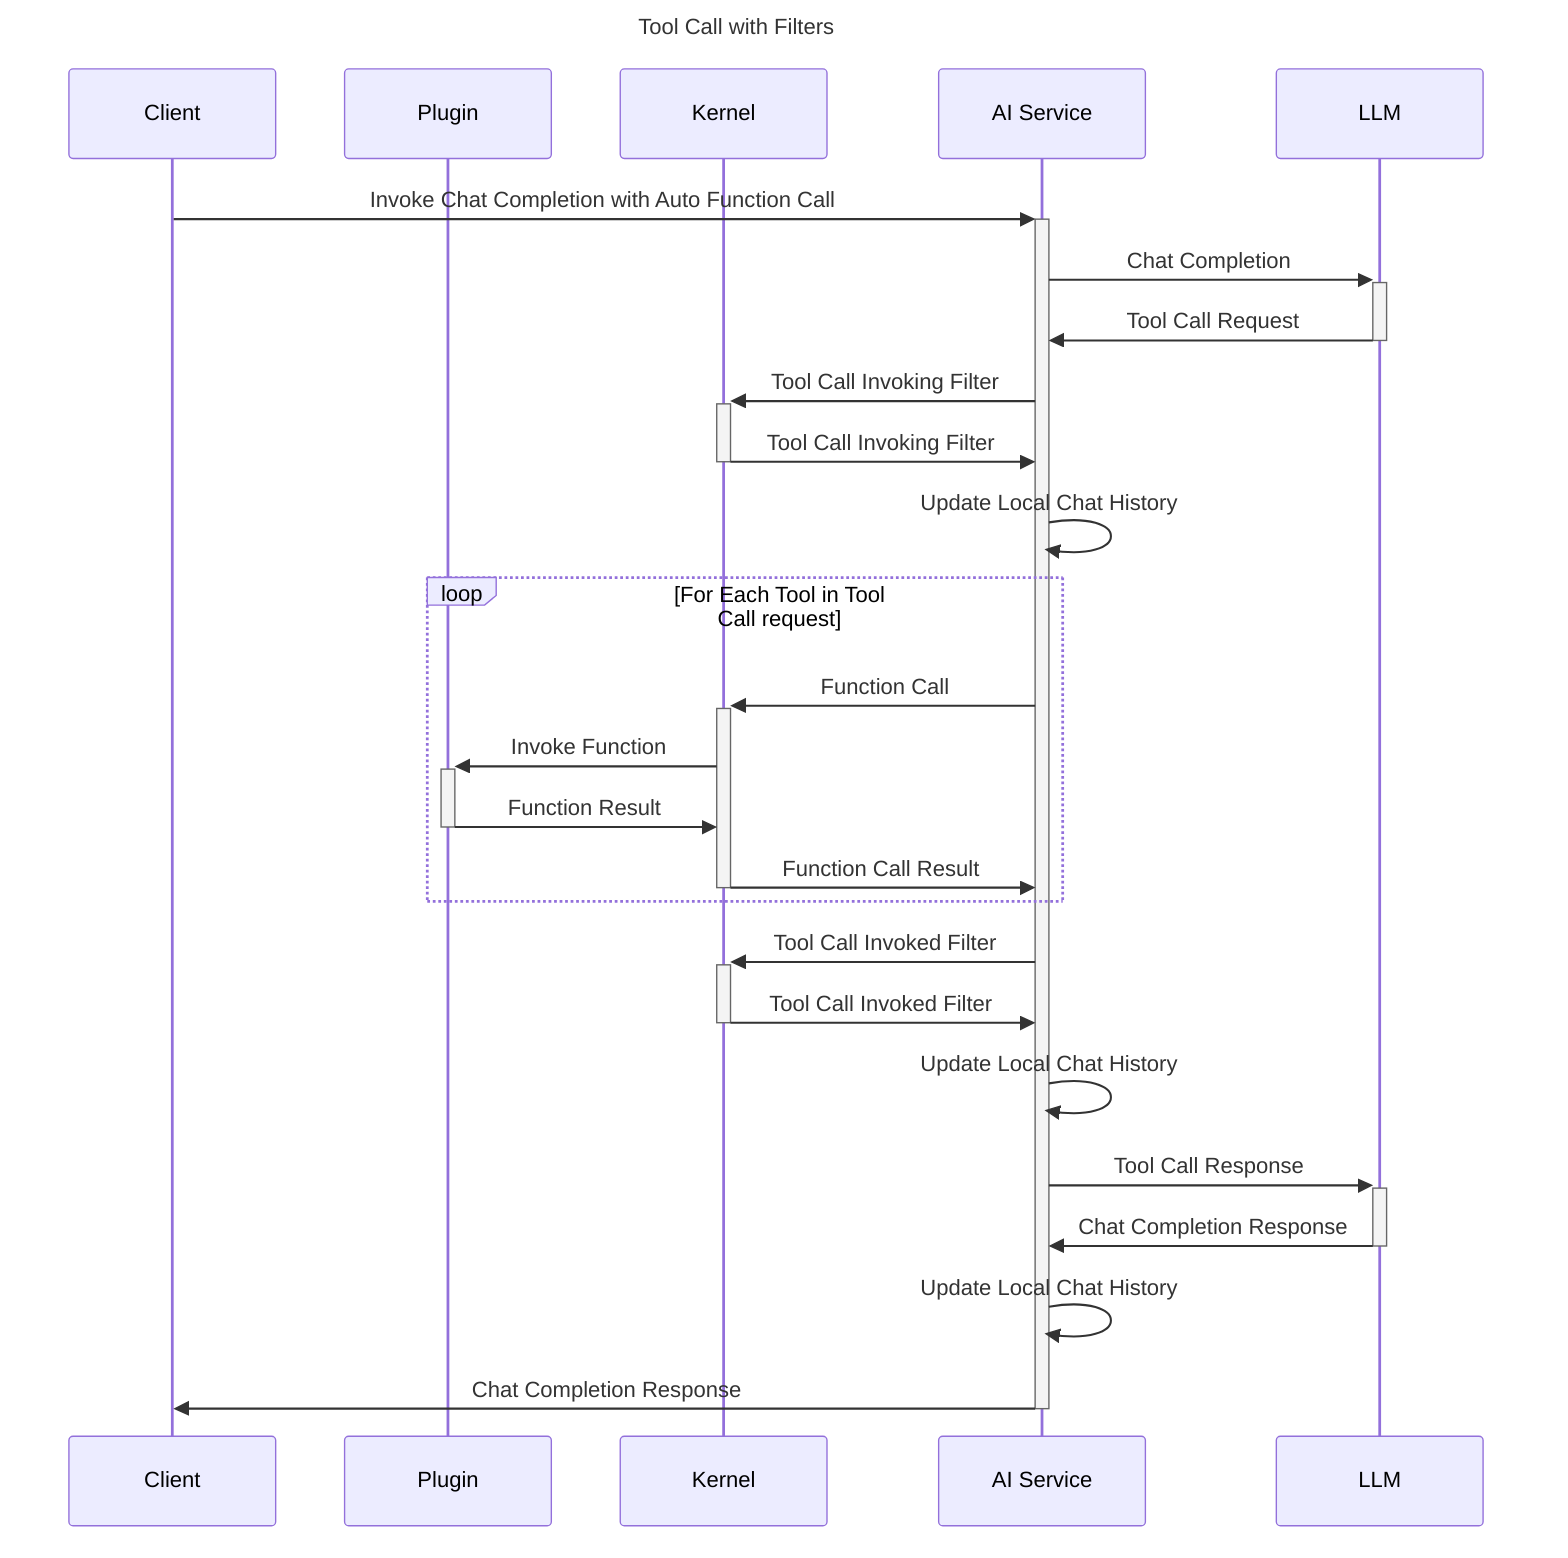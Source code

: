 ---
title: Tool Call with Filters
---
sequenceDiagram
    participant Client
    participant Plugin
    participant Kernel
    participant AI Service
    participant LLM
    Client->>+AI Service: Invoke Chat Completion with Auto Function Call
    AI Service->>+LLM: Chat Completion
    LLM->>-AI Service: Tool Call Request
    AI Service->>+Kernel: Tool Call Invoking Filter
    Kernel->>-AI Service: Tool Call Invoking Filter
    AI Service->>AI Service: Update Local Chat History
    loop For Each Tool in Tool Call request
    AI Service->>+Kernel: Function Call
    Kernel->>+Plugin: Invoke Function
    Plugin->>-Kernel: Function Result
    Kernel->>-AI Service: Function Call Result
    end
    AI Service->>+Kernel: Tool Call Invoked Filter
    Kernel->>-AI Service: Tool Call Invoked Filter
    AI Service->>AI Service: Update Local Chat History
    AI Service->>+LLM: Tool Call Response
    LLM->>-AI Service: Chat Completion Response
    AI Service->>AI Service: Update Local Chat History
    AI Service->>-Client: Chat Completion Response